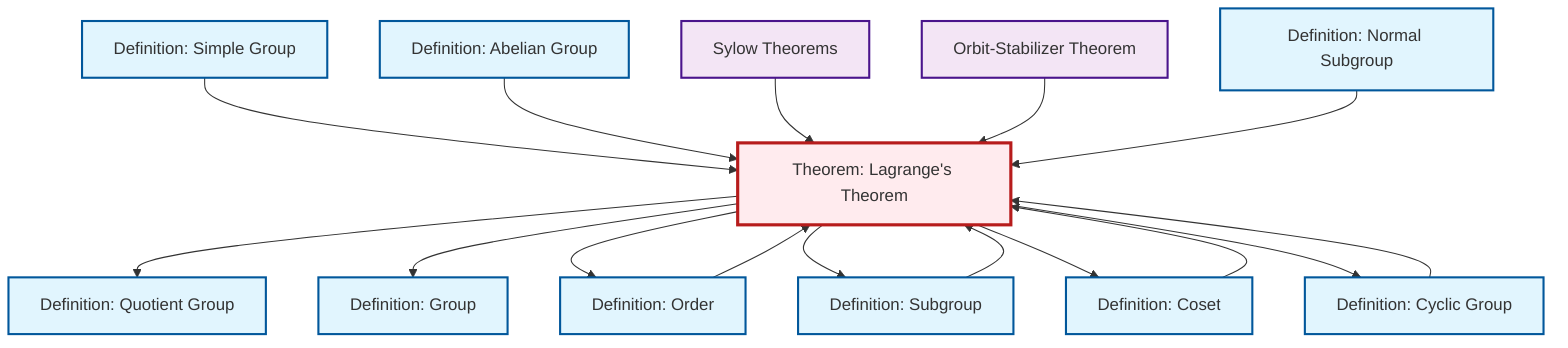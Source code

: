 graph TD
    classDef definition fill:#e1f5fe,stroke:#01579b,stroke-width:2px
    classDef theorem fill:#f3e5f5,stroke:#4a148c,stroke-width:2px
    classDef axiom fill:#fff3e0,stroke:#e65100,stroke-width:2px
    classDef example fill:#e8f5e9,stroke:#1b5e20,stroke-width:2px
    classDef current fill:#ffebee,stroke:#b71c1c,stroke-width:3px
    def-normal-subgroup["Definition: Normal Subgroup"]:::definition
    def-cyclic-group["Definition: Cyclic Group"]:::definition
    def-abelian-group["Definition: Abelian Group"]:::definition
    thm-lagrange["Theorem: Lagrange's Theorem"]:::theorem
    def-coset["Definition: Coset"]:::definition
    def-order["Definition: Order"]:::definition
    def-subgroup["Definition: Subgroup"]:::definition
    thm-sylow["Sylow Theorems"]:::theorem
    def-group["Definition: Group"]:::definition
    def-simple-group["Definition: Simple Group"]:::definition
    thm-orbit-stabilizer["Orbit-Stabilizer Theorem"]:::theorem
    def-quotient-group["Definition: Quotient Group"]:::definition
    thm-lagrange --> def-quotient-group
    thm-lagrange --> def-group
    def-simple-group --> thm-lagrange
    thm-lagrange --> def-order
    def-subgroup --> thm-lagrange
    thm-lagrange --> def-subgroup
    def-order --> thm-lagrange
    def-coset --> thm-lagrange
    def-abelian-group --> thm-lagrange
    thm-sylow --> thm-lagrange
    def-cyclic-group --> thm-lagrange
    thm-lagrange --> def-coset
    thm-orbit-stabilizer --> thm-lagrange
    def-normal-subgroup --> thm-lagrange
    thm-lagrange --> def-cyclic-group
    class thm-lagrange current